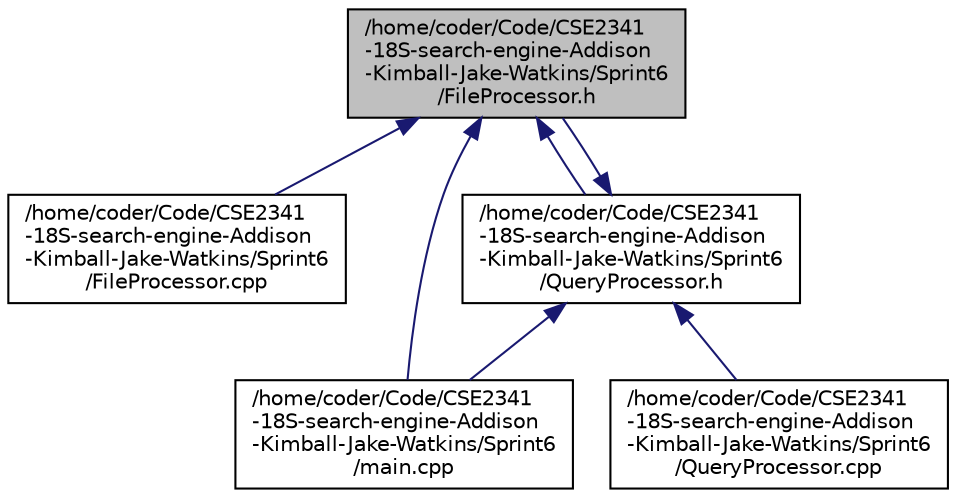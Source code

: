 digraph "/home/coder/Code/CSE2341-18S-search-engine-Addison-Kimball-Jake-Watkins/Sprint6/FileProcessor.h"
{
  edge [fontname="Helvetica",fontsize="10",labelfontname="Helvetica",labelfontsize="10"];
  node [fontname="Helvetica",fontsize="10",shape=record];
  Node1 [label="/home/coder/Code/CSE2341\l-18S-search-engine-Addison\l-Kimball-Jake-Watkins/Sprint6\l/FileProcessor.h",height=0.2,width=0.4,color="black", fillcolor="grey75", style="filled", fontcolor="black"];
  Node1 -> Node2 [dir="back",color="midnightblue",fontsize="10",style="solid",fontname="Helvetica"];
  Node2 [label="/home/coder/Code/CSE2341\l-18S-search-engine-Addison\l-Kimball-Jake-Watkins/Sprint6\l/FileProcessor.cpp",height=0.2,width=0.4,color="black", fillcolor="white", style="filled",URL="$_file_processor_8cpp.html"];
  Node1 -> Node3 [dir="back",color="midnightblue",fontsize="10",style="solid",fontname="Helvetica"];
  Node3 [label="/home/coder/Code/CSE2341\l-18S-search-engine-Addison\l-Kimball-Jake-Watkins/Sprint6\l/QueryProcessor.h",height=0.2,width=0.4,color="black", fillcolor="white", style="filled",URL="$_query_processor_8h.html"];
  Node3 -> Node1 [dir="back",color="midnightblue",fontsize="10",style="solid",fontname="Helvetica"];
  Node3 -> Node4 [dir="back",color="midnightblue",fontsize="10",style="solid",fontname="Helvetica"];
  Node4 [label="/home/coder/Code/CSE2341\l-18S-search-engine-Addison\l-Kimball-Jake-Watkins/Sprint6\l/main.cpp",height=0.2,width=0.4,color="black", fillcolor="white", style="filled",URL="$main_8cpp.html"];
  Node3 -> Node5 [dir="back",color="midnightblue",fontsize="10",style="solid",fontname="Helvetica"];
  Node5 [label="/home/coder/Code/CSE2341\l-18S-search-engine-Addison\l-Kimball-Jake-Watkins/Sprint6\l/QueryProcessor.cpp",height=0.2,width=0.4,color="black", fillcolor="white", style="filled",URL="$_query_processor_8cpp.html"];
  Node1 -> Node4 [dir="back",color="midnightblue",fontsize="10",style="solid",fontname="Helvetica"];
}

